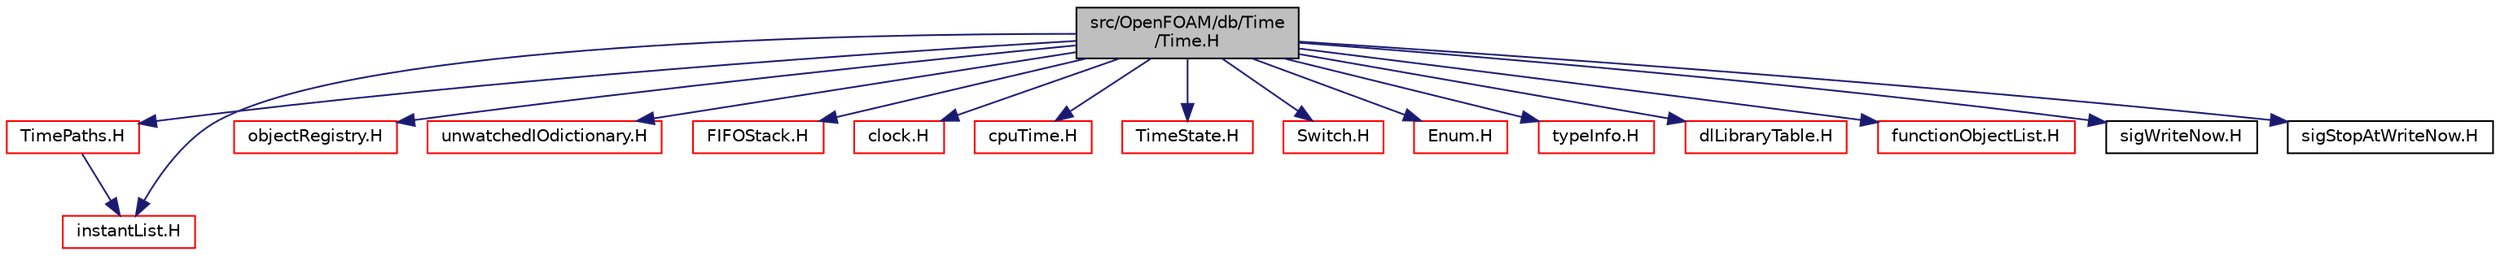 digraph "src/OpenFOAM/db/Time/Time.H"
{
  bgcolor="transparent";
  edge [fontname="Helvetica",fontsize="10",labelfontname="Helvetica",labelfontsize="10"];
  node [fontname="Helvetica",fontsize="10",shape=record];
  Node1 [label="src/OpenFOAM/db/Time\l/Time.H",height=0.2,width=0.4,color="black", fillcolor="grey75", style="filled" fontcolor="black"];
  Node1 -> Node2 [color="midnightblue",fontsize="10",style="solid",fontname="Helvetica"];
  Node2 [label="TimePaths.H",height=0.2,width=0.4,color="red",URL="$TimePaths_8H.html"];
  Node2 -> Node3 [color="midnightblue",fontsize="10",style="solid",fontname="Helvetica"];
  Node3 [label="instantList.H",height=0.2,width=0.4,color="red",URL="$instantList_8H.html"];
  Node1 -> Node4 [color="midnightblue",fontsize="10",style="solid",fontname="Helvetica"];
  Node4 [label="objectRegistry.H",height=0.2,width=0.4,color="red",URL="$objectRegistry_8H.html"];
  Node1 -> Node5 [color="midnightblue",fontsize="10",style="solid",fontname="Helvetica"];
  Node5 [label="unwatchedIOdictionary.H",height=0.2,width=0.4,color="red",URL="$unwatchedIOdictionary_8H.html"];
  Node1 -> Node6 [color="midnightblue",fontsize="10",style="solid",fontname="Helvetica"];
  Node6 [label="FIFOStack.H",height=0.2,width=0.4,color="red",URL="$FIFOStack_8H.html"];
  Node1 -> Node7 [color="midnightblue",fontsize="10",style="solid",fontname="Helvetica"];
  Node7 [label="clock.H",height=0.2,width=0.4,color="red",URL="$clock_8H.html"];
  Node1 -> Node8 [color="midnightblue",fontsize="10",style="solid",fontname="Helvetica"];
  Node8 [label="cpuTime.H",height=0.2,width=0.4,color="red",URL="$cpuTime_8H.html"];
  Node1 -> Node9 [color="midnightblue",fontsize="10",style="solid",fontname="Helvetica"];
  Node9 [label="TimeState.H",height=0.2,width=0.4,color="red",URL="$TimeState_8H.html"];
  Node1 -> Node10 [color="midnightblue",fontsize="10",style="solid",fontname="Helvetica"];
  Node10 [label="Switch.H",height=0.2,width=0.4,color="red",URL="$Switch_8H.html"];
  Node1 -> Node3 [color="midnightblue",fontsize="10",style="solid",fontname="Helvetica"];
  Node1 -> Node11 [color="midnightblue",fontsize="10",style="solid",fontname="Helvetica"];
  Node11 [label="Enum.H",height=0.2,width=0.4,color="red",URL="$Enum_8H.html"];
  Node1 -> Node12 [color="midnightblue",fontsize="10",style="solid",fontname="Helvetica"];
  Node12 [label="typeInfo.H",height=0.2,width=0.4,color="red",URL="$typeInfo_8H.html"];
  Node1 -> Node13 [color="midnightblue",fontsize="10",style="solid",fontname="Helvetica"];
  Node13 [label="dlLibraryTable.H",height=0.2,width=0.4,color="red",URL="$dlLibraryTable_8H.html"];
  Node1 -> Node14 [color="midnightblue",fontsize="10",style="solid",fontname="Helvetica"];
  Node14 [label="functionObjectList.H",height=0.2,width=0.4,color="red",URL="$functionObjectList_8H.html"];
  Node1 -> Node15 [color="midnightblue",fontsize="10",style="solid",fontname="Helvetica"];
  Node15 [label="sigWriteNow.H",height=0.2,width=0.4,color="black",URL="$sigWriteNow_8H.html"];
  Node1 -> Node16 [color="midnightblue",fontsize="10",style="solid",fontname="Helvetica"];
  Node16 [label="sigStopAtWriteNow.H",height=0.2,width=0.4,color="black",URL="$sigStopAtWriteNow_8H.html"];
}
